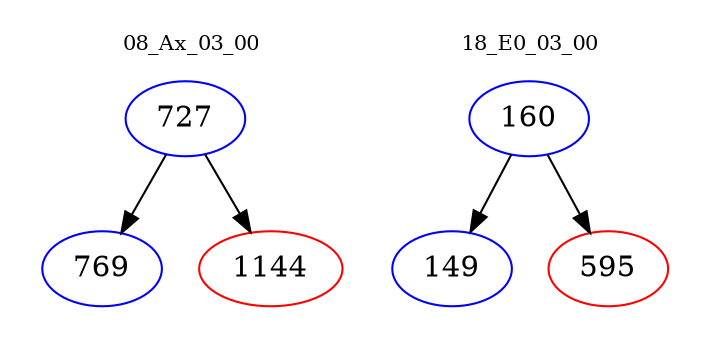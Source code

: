 digraph{
subgraph cluster_0 {
color = white
label = "08_Ax_03_00";
fontsize=10;
T0_727 [label="727", color="blue"]
T0_727 -> T0_769 [color="black"]
T0_769 [label="769", color="blue"]
T0_727 -> T0_1144 [color="black"]
T0_1144 [label="1144", color="red"]
}
subgraph cluster_1 {
color = white
label = "18_E0_03_00";
fontsize=10;
T1_160 [label="160", color="blue"]
T1_160 -> T1_149 [color="black"]
T1_149 [label="149", color="blue"]
T1_160 -> T1_595 [color="black"]
T1_595 [label="595", color="red"]
}
}
